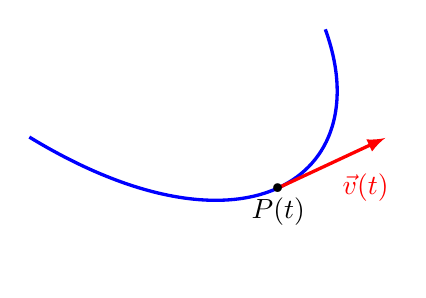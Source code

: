 \begin{tikzpicture}[scale=1]
\tikzset{
line/.style = {
 very thick
},
vector/.style = {
very thick,-latex
},
dot/.style = {
insert path={
  node[scale=3]{.}
}
}
}
\begin{scope}[rotate=20]
% la courbe
\path
  (0,0) coordinate (P0)
  (2,-2.5) coordinate (P1)
  (	4,-2)  coordinate (P2)
  (4,0) coordinate (P3)
;
\draw[blue, line]
  (P0)  .. controls (P1) and (P2) .. (P3) node[pos=0.35] (Q1) {} node[pos=0.5] (P) {} node[pos=0.65] (Q2) {}
;
\draw[gray]
%  (P0) edge[vector] node[left]{$\vec{v_A}$} (P1)
%  (P3) edge[vector] node[below right]{$\vec{v_B}$} (P2)
  (P.center) edge[vector,red] node[below right]{$\vec{v}(t)$} ++(5:1.5)
;

%\draw[red, line, thin, shorten >= -20pt, shorten <= -20pt] (Q1)--(Q2);


\path
  (P) [dot] node[below]{$P(t)$}
% (Q1) [dot] node[above,scale=0.7]{$P(t-dt)$}
% (Q2) [dot] node[above,scale=0.7]{$P(t+dt)$}
;
\end{scope}
\end{tikzpicture}